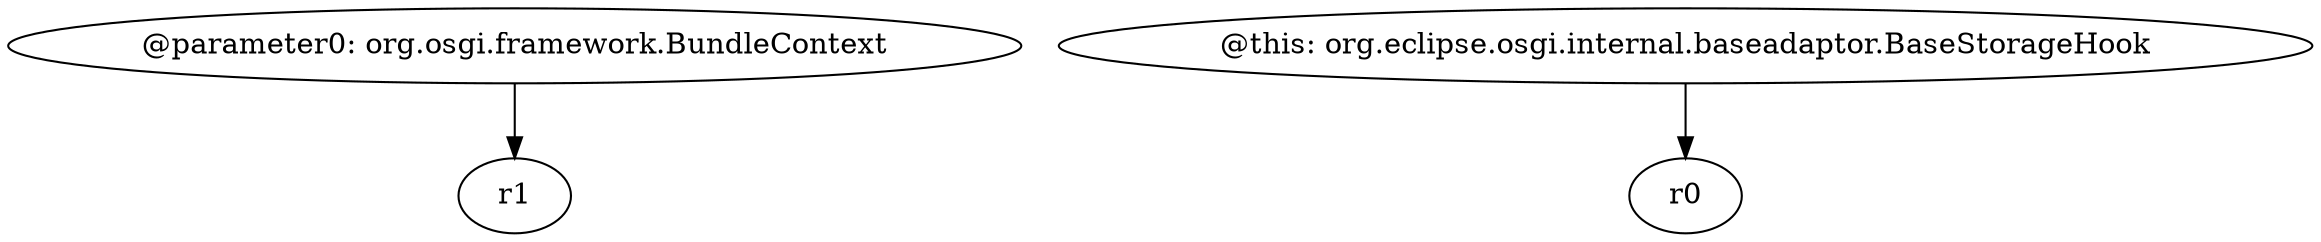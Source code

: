 digraph g {
0[label="@parameter0: org.osgi.framework.BundleContext"]
1[label="r1"]
0->1[label=""]
2[label="@this: org.eclipse.osgi.internal.baseadaptor.BaseStorageHook"]
3[label="r0"]
2->3[label=""]
}